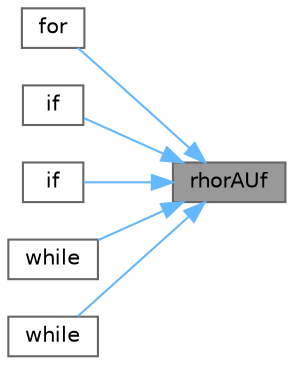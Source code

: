 digraph "rhorAUf"
{
 // LATEX_PDF_SIZE
  bgcolor="transparent";
  edge [fontname=Helvetica,fontsize=10,labelfontname=Helvetica,labelfontsize=10];
  node [fontname=Helvetica,fontsize=10,shape=box,height=0.2,width=0.4];
  rankdir="RL";
  Node1 [id="Node000001",label="rhorAUf",height=0.2,width=0.4,color="gray40", fillcolor="grey60", style="filled", fontcolor="black",tooltip=" "];
  Node1 -> Node2 [id="edge1_Node000001_Node000002",dir="back",color="steelblue1",style="solid",tooltip=" "];
  Node2 [id="Node000002",label="for",height=0.2,width=0.4,color="grey40", fillcolor="white", style="filled",URL="$heatTransfer_2chtMultiRegionFoam_2chtMultiRegionSimpleFoam_2fluid_2pEqn_8H.html#af24e97c500d159f92c281d2129a10bb0",tooltip=" "];
  Node1 -> Node3 [id="edge2_Node000001_Node000003",dir="back",color="steelblue1",style="solid",tooltip=" "];
  Node3 [id="Node000003",label="if",height=0.2,width=0.4,color="grey40", fillcolor="white", style="filled",URL="$combustion_2reactingFoam_2pEqn_8H.html#a8b7f998449b569bf0b55d8c54cbac3cc",tooltip=" "];
  Node1 -> Node4 [id="edge3_Node000001_Node000004",dir="back",color="steelblue1",style="solid",tooltip=" "];
  Node4 [id="Node000004",label="if",height=0.2,width=0.4,color="grey40", fillcolor="white", style="filled",URL="$compressible_2rhoSimpleFoam_2overRhoSimpleFoam_2pEqn_8H.html#ae89c52693c4c26f24fd327b88d3d696a",tooltip=" "];
  Node1 -> Node5 [id="edge4_Node000001_Node000005",dir="back",color="steelblue1",style="solid",tooltip=" "];
  Node5 [id="Node000005",label="while",height=0.2,width=0.4,color="grey40", fillcolor="white", style="filled",URL="$combustion_2fireFoam_2pEqn_8H.html#ab13470e79e249d04c443bf59be9ff31d",tooltip=" "];
  Node1 -> Node6 [id="edge5_Node000001_Node000006",dir="back",color="steelblue1",style="solid",tooltip=" "];
  Node6 [id="Node000006",label="while",height=0.2,width=0.4,color="grey40", fillcolor="white", style="filled",URL="$compressible_2rhoSimpleFoam_2overRhoSimpleFoam_2pEqn_8H.html#a80a1a15f423dbb405b1a80b4354d5793",tooltip=" "];
}
